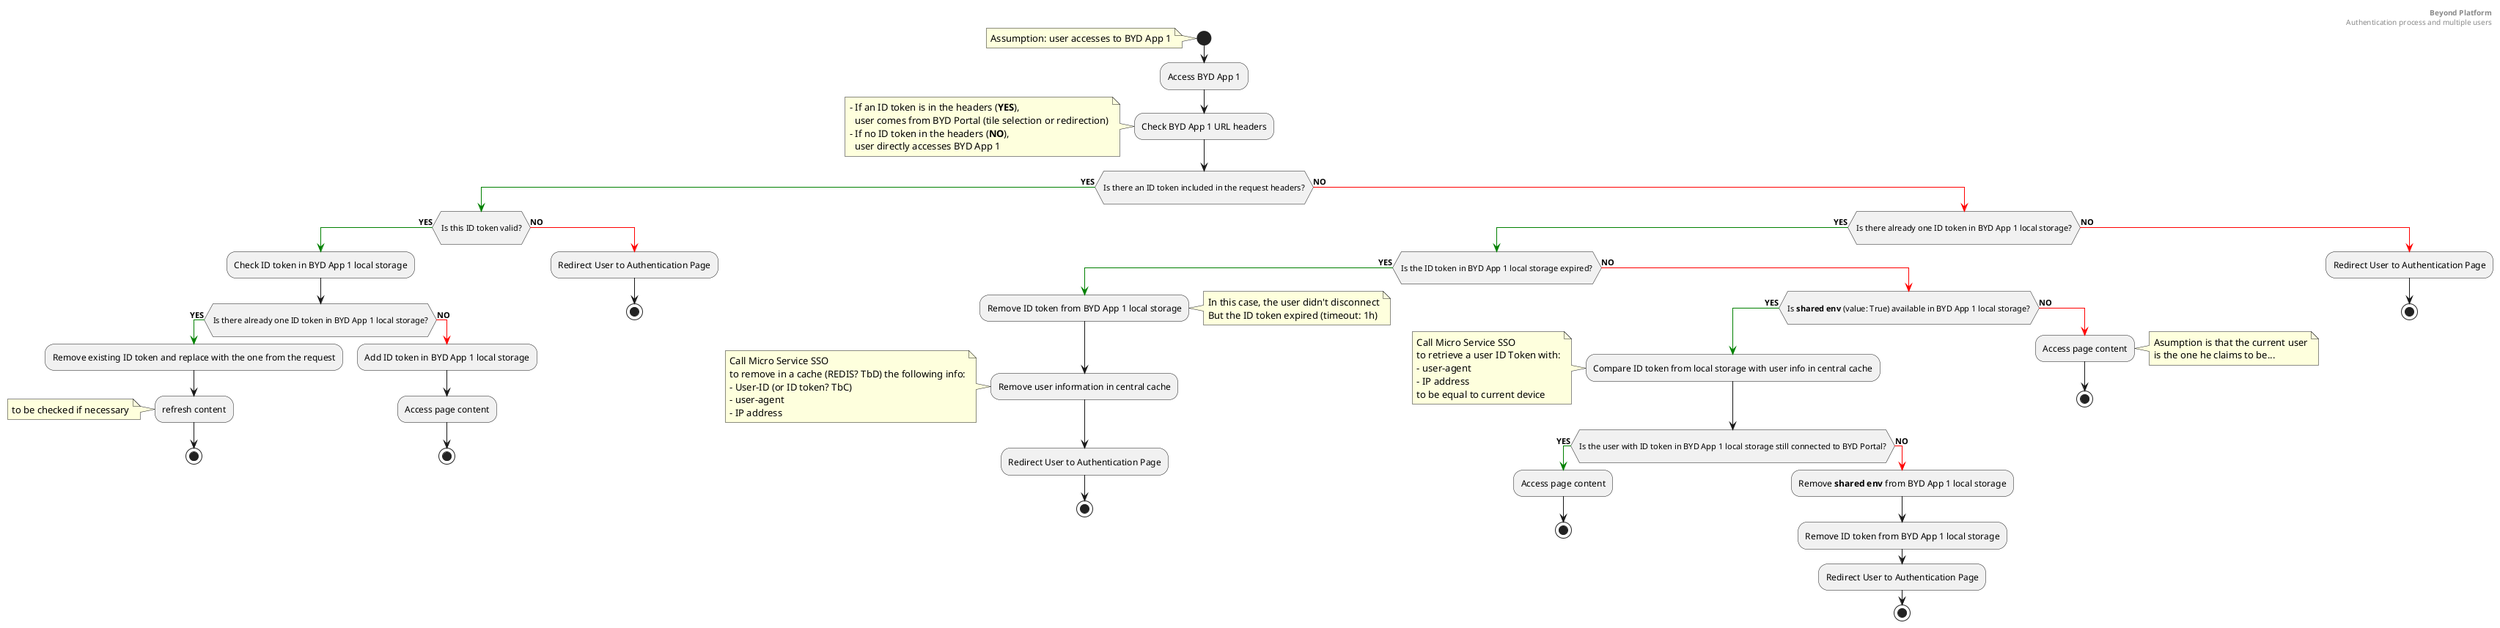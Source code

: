 @startuml
header
<b>Beyond Platform</b>
Authentication process and multiple users
end header
'skinparam defaultTextAlignment center

start
note left
Assumption: user accesses to BYD App 1
end note
:Access BYD App 1;
:Check BYD App 1 URL headers;
note left
  - If an ID token is in the headers (<b>YES</b>),
    user comes from BYD Portal (tile selection or redirection)
  - If no ID token in the headers (<b>NO</b>),
    user directly accesses BYD App 1
end note
if (\nIs there an ID token included in the request headers?\n) then
  -[#green]-> **YES**;
  if (\nIs this ID token valid?\n) then
    -[#green]-> **YES**;
    :Check ID token in BYD App 1 local storage;
    if (\nIs there already one ID token in BYD App 1 local storage?\n) then
      -[#green]-> **YES**;
      :Remove existing ID token and replace with the one from the request;
      :refresh content;
      note left
        to be checked if necessary
      end note
      stop;
    else
      -[#red]-> **NO**;
      :Add ID token in BYD App 1 local storage;
      :Access page content;
      stop;
    endif
  else
      -[#red]-> **NO**;
      :Redirect User to Authentication Page;
      stop;
  endif
else
  -[#red]-> **NO**;
  if (\nIs there already one ID token in BYD App 1 local storage?\n) then
    -[#green]-> **YES**;
    if (\nIs the ID token in BYD App 1 local storage expired?\n) then
      -[#green]-> **YES**;
      :Remove ID token from BYD App 1 local storage;
      note right
        In this case, the user didn't disconnect
        But the ID token expired (timeout: 1h)
      end note
      :Remove user information in central cache;
      note left
        Call Micro Service SSO
        to remove in a cache (REDIS? TbD) the following info:
        - User-ID (or ID token? TbC)
        - user-agent
        - IP address
      end note
      :Redirect User to Authentication Page;
      stop;
    else    
      -[#red]-> **NO**;
      if (\nIs <b>shared env</b> (value: True) available in BYD App 1 local storage?\n) then
        -[#green]-> **YES**;
        :Compare ID token from local storage with user info in central cache;
        note left
          Call Micro Service SSO
          to retrieve a user ID Token with:
          - user-agent
          - IP address
          to be equal to current device
        end note
        if (\nIs the user with ID token in BYD App 1 local storage still connected to BYD Portal?\n) then
          -[#green]-> **YES**;
          :Access page content;
          stop;
        else
          -[#red]-> **NO**;
          :Remove <b>shared env</b> from BYD App 1 local storage;
          :Remove ID token from BYD App 1 local storage;
          :Redirect User to Authentication Page;
          stop;
        endif
      else
        -[#red]-> **NO**;
        :Access page content;
        note right
          Asumption is that the current user
          is the one he claims to be...
        end note
        stop;
      endif
    endif
  else
    -[#red]-> **NO**;
    :Redirect User to Authentication Page;
    stop;
  endif
endif  

'stop

@enduml
